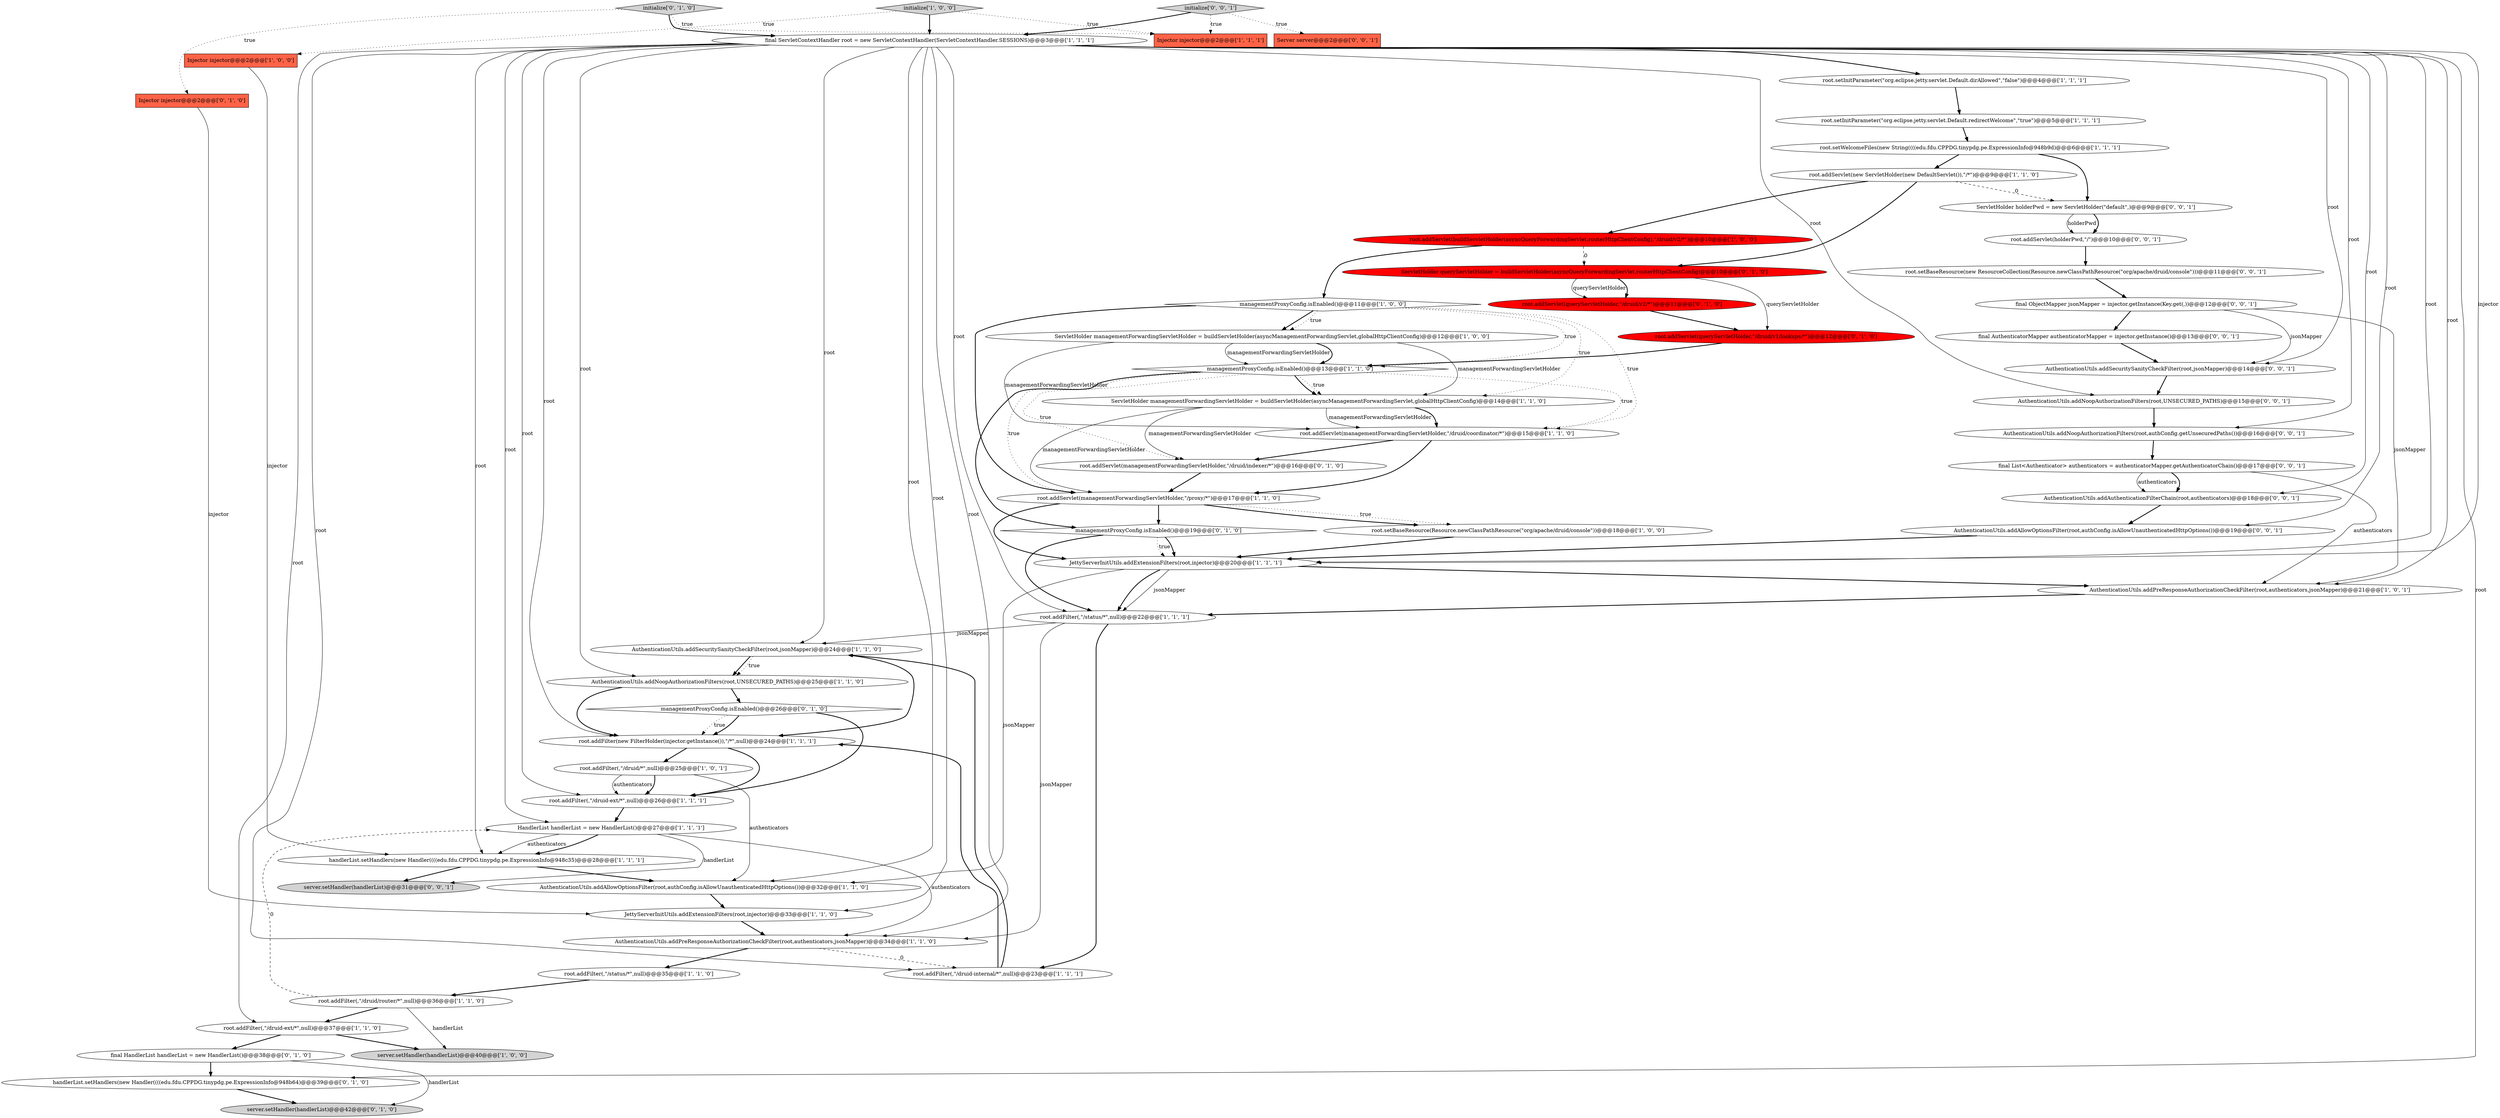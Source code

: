 digraph {
21 [style = filled, label = "root.setInitParameter(\"org.eclipse.jetty.servlet.Default.dirAllowed\",\"false\")@@@4@@@['1', '1', '1']", fillcolor = white, shape = ellipse image = "AAA0AAABBB1BBB"];
0 [style = filled, label = "AuthenticationUtils.addNoopAuthorizationFilters(root,UNSECURED_PATHS)@@@25@@@['1', '1', '0']", fillcolor = white, shape = ellipse image = "AAA0AAABBB1BBB"];
5 [style = filled, label = "root.setInitParameter(\"org.eclipse.jetty.servlet.Default.redirectWelcome\",\"true\")@@@5@@@['1', '1', '1']", fillcolor = white, shape = ellipse image = "AAA0AAABBB1BBB"];
2 [style = filled, label = "root.addServlet(new ServletHolder(new DefaultServlet()),\"/*\")@@@9@@@['1', '1', '0']", fillcolor = white, shape = ellipse image = "AAA0AAABBB1BBB"];
17 [style = filled, label = "managementProxyConfig.isEnabled()@@@13@@@['1', '1', '0']", fillcolor = white, shape = diamond image = "AAA0AAABBB1BBB"];
36 [style = filled, label = "root.addServlet(managementForwardingServletHolder,\"/druid/indexer/*\")@@@16@@@['0', '1', '0']", fillcolor = white, shape = ellipse image = "AAA0AAABBB2BBB"];
35 [style = filled, label = "Injector injector@@@2@@@['0', '1', '0']", fillcolor = tomato, shape = box image = "AAA0AAABBB2BBB"];
51 [style = filled, label = "ServletHolder holderPwd = new ServletHolder(\"default\",)@@@9@@@['0', '0', '1']", fillcolor = white, shape = ellipse image = "AAA0AAABBB3BBB"];
33 [style = filled, label = "root.addFilter(new FilterHolder(injector.getInstance()),\"/*\",null)@@@24@@@['1', '1', '1']", fillcolor = white, shape = ellipse image = "AAA0AAABBB1BBB"];
27 [style = filled, label = "root.addServlet(buildServletHolder(asyncQueryForwardingServlet,routerHttpClientConfig),\"/druid/v2/*\")@@@10@@@['1', '0', '0']", fillcolor = red, shape = ellipse image = "AAA1AAABBB1BBB"];
53 [style = filled, label = "final List<Authenticator> authenticators = authenticatorMapper.getAuthenticatorChain()@@@17@@@['0', '0', '1']", fillcolor = white, shape = ellipse image = "AAA0AAABBB3BBB"];
47 [style = filled, label = "AuthenticationUtils.addNoopAuthorizationFilters(root,authConfig.getUnsecuredPaths())@@@16@@@['0', '0', '1']", fillcolor = white, shape = ellipse image = "AAA0AAABBB3BBB"];
54 [style = filled, label = "AuthenticationUtils.addAuthenticationFilterChain(root,authenticators)@@@18@@@['0', '0', '1']", fillcolor = white, shape = ellipse image = "AAA0AAABBB3BBB"];
42 [style = filled, label = "handlerList.setHandlers(new Handler((((edu.fdu.CPPDG.tinypdg.pe.ExpressionInfo@948b64)@@@39@@@['0', '1', '0']", fillcolor = white, shape = ellipse image = "AAA0AAABBB2BBB"];
39 [style = filled, label = "final HandlerList handlerList = new HandlerList()@@@38@@@['0', '1', '0']", fillcolor = white, shape = ellipse image = "AAA0AAABBB2BBB"];
56 [style = filled, label = "AuthenticationUtils.addNoopAuthorizationFilters(root,UNSECURED_PATHS)@@@15@@@['0', '0', '1']", fillcolor = white, shape = ellipse image = "AAA0AAABBB3BBB"];
24 [style = filled, label = "Injector injector@@@2@@@['1', '1', '1']", fillcolor = tomato, shape = box image = "AAA0AAABBB1BBB"];
55 [style = filled, label = "server.setHandler(handlerList)@@@31@@@['0', '0', '1']", fillcolor = lightgray, shape = ellipse image = "AAA0AAABBB3BBB"];
38 [style = filled, label = "managementProxyConfig.isEnabled()@@@19@@@['0', '1', '0']", fillcolor = white, shape = diamond image = "AAA0AAABBB2BBB"];
31 [style = filled, label = "ServletHolder managementForwardingServletHolder = buildServletHolder(asyncManagementForwardingServlet,globalHttpClientConfig)@@@12@@@['1', '0', '0']", fillcolor = white, shape = ellipse image = "AAA0AAABBB1BBB"];
8 [style = filled, label = "root.addServlet(managementForwardingServletHolder,\"/druid/coordinator/*\")@@@15@@@['1', '1', '0']", fillcolor = white, shape = ellipse image = "AAA0AAABBB1BBB"];
45 [style = filled, label = "final ObjectMapper jsonMapper = injector.getInstance(Key.get(,))@@@12@@@['0', '0', '1']", fillcolor = white, shape = ellipse image = "AAA0AAABBB3BBB"];
16 [style = filled, label = "server.setHandler(handlerList)@@@40@@@['1', '0', '0']", fillcolor = lightgray, shape = ellipse image = "AAA0AAABBB1BBB"];
25 [style = filled, label = "root.addServlet(managementForwardingServletHolder,\"/proxy/*\")@@@17@@@['1', '1', '0']", fillcolor = white, shape = ellipse image = "AAA0AAABBB1BBB"];
9 [style = filled, label = "final ServletContextHandler root = new ServletContextHandler(ServletContextHandler.SESSIONS)@@@3@@@['1', '1', '1']", fillcolor = white, shape = ellipse image = "AAA0AAABBB1BBB"];
44 [style = filled, label = "managementProxyConfig.isEnabled()@@@26@@@['0', '1', '0']", fillcolor = white, shape = diamond image = "AAA0AAABBB2BBB"];
23 [style = filled, label = "AuthenticationUtils.addPreResponseAuthorizationCheckFilter(root,authenticators,jsonMapper)@@@21@@@['1', '0', '1']", fillcolor = white, shape = ellipse image = "AAA0AAABBB1BBB"];
10 [style = filled, label = "AuthenticationUtils.addSecuritySanityCheckFilter(root,jsonMapper)@@@24@@@['1', '1', '0']", fillcolor = white, shape = ellipse image = "AAA0AAABBB1BBB"];
46 [style = filled, label = "AuthenticationUtils.addAllowOptionsFilter(root,authConfig.isAllowUnauthenticatedHttpOptions())@@@19@@@['0', '0', '1']", fillcolor = white, shape = ellipse image = "AAA0AAABBB3BBB"];
49 [style = filled, label = "Server server@@@2@@@['0', '0', '1']", fillcolor = tomato, shape = box image = "AAA0AAABBB3BBB"];
1 [style = filled, label = "handlerList.setHandlers(new Handler((((edu.fdu.CPPDG.tinypdg.pe.ExpressionInfo@948c35)@@@28@@@['1', '1', '1']", fillcolor = white, shape = ellipse image = "AAA0AAABBB1BBB"];
4 [style = filled, label = "JettyServerInitUtils.addExtensionFilters(root,injector)@@@33@@@['1', '1', '0']", fillcolor = white, shape = ellipse image = "AAA0AAABBB1BBB"];
12 [style = filled, label = "AuthenticationUtils.addPreResponseAuthorizationCheckFilter(root,authenticators,jsonMapper)@@@34@@@['1', '1', '0']", fillcolor = white, shape = ellipse image = "AAA0AAABBB1BBB"];
6 [style = filled, label = "root.addFilter(,\"/druid-ext/*\",null)@@@26@@@['1', '1', '1']", fillcolor = white, shape = ellipse image = "AAA0AAABBB1BBB"];
29 [style = filled, label = "root.addFilter(,\"/druid-ext/*\",null)@@@37@@@['1', '1', '0']", fillcolor = white, shape = ellipse image = "AAA0AAABBB1BBB"];
30 [style = filled, label = "root.addFilter(,\"/druid/router/*\",null)@@@36@@@['1', '1', '0']", fillcolor = white, shape = ellipse image = "AAA0AAABBB1BBB"];
32 [style = filled, label = "root.addFilter(,\"/status/*\",null)@@@35@@@['1', '1', '0']", fillcolor = white, shape = ellipse image = "AAA0AAABBB1BBB"];
11 [style = filled, label = "ServletHolder managementForwardingServletHolder = buildServletHolder(asyncManagementForwardingServlet,globalHttpClientConfig)@@@14@@@['1', '1', '0']", fillcolor = white, shape = ellipse image = "AAA0AAABBB1BBB"];
48 [style = filled, label = "initialize['0', '0', '1']", fillcolor = lightgray, shape = diamond image = "AAA0AAABBB3BBB"];
22 [style = filled, label = "initialize['1', '0', '0']", fillcolor = lightgray, shape = diamond image = "AAA0AAABBB1BBB"];
28 [style = filled, label = "HandlerList handlerList = new HandlerList()@@@27@@@['1', '1', '1']", fillcolor = white, shape = ellipse image = "AAA0AAABBB1BBB"];
58 [style = filled, label = "final AuthenticatorMapper authenticatorMapper = injector.getInstance()@@@13@@@['0', '0', '1']", fillcolor = white, shape = ellipse image = "AAA0AAABBB3BBB"];
14 [style = filled, label = "managementProxyConfig.isEnabled()@@@11@@@['1', '0', '0']", fillcolor = white, shape = diamond image = "AAA0AAABBB1BBB"];
15 [style = filled, label = "root.addFilter(,\"/druid/*\",null)@@@25@@@['1', '0', '1']", fillcolor = white, shape = ellipse image = "AAA0AAABBB1BBB"];
57 [style = filled, label = "AuthenticationUtils.addSecuritySanityCheckFilter(root,jsonMapper)@@@14@@@['0', '0', '1']", fillcolor = white, shape = ellipse image = "AAA0AAABBB3BBB"];
3 [style = filled, label = "root.addFilter(,\"/druid-internal/*\",null)@@@23@@@['1', '1', '1']", fillcolor = white, shape = ellipse image = "AAA0AAABBB1BBB"];
40 [style = filled, label = "server.setHandler(handlerList)@@@42@@@['0', '1', '0']", fillcolor = lightgray, shape = ellipse image = "AAA0AAABBB2BBB"];
20 [style = filled, label = "AuthenticationUtils.addAllowOptionsFilter(root,authConfig.isAllowUnauthenticatedHttpOptions())@@@32@@@['1', '1', '0']", fillcolor = white, shape = ellipse image = "AAA0AAABBB1BBB"];
19 [style = filled, label = "JettyServerInitUtils.addExtensionFilters(root,injector)@@@20@@@['1', '1', '1']", fillcolor = white, shape = ellipse image = "AAA0AAABBB1BBB"];
50 [style = filled, label = "root.addServlet(holderPwd,\"/\")@@@10@@@['0', '0', '1']", fillcolor = white, shape = ellipse image = "AAA0AAABBB3BBB"];
43 [style = filled, label = "root.addServlet(queryServletHolder,\"/druid/v1/lookups/*\")@@@12@@@['0', '1', '0']", fillcolor = red, shape = ellipse image = "AAA1AAABBB2BBB"];
7 [style = filled, label = "root.setWelcomeFiles(new String((((edu.fdu.CPPDG.tinypdg.pe.ExpressionInfo@948b9d)@@@6@@@['1', '1', '1']", fillcolor = white, shape = ellipse image = "AAA0AAABBB1BBB"];
34 [style = filled, label = "initialize['0', '1', '0']", fillcolor = lightgray, shape = diamond image = "AAA0AAABBB2BBB"];
52 [style = filled, label = "root.setBaseResource(new ResourceCollection(Resource.newClassPathResource(\"org/apache/druid/console\")))@@@11@@@['0', '0', '1']", fillcolor = white, shape = ellipse image = "AAA0AAABBB3BBB"];
13 [style = filled, label = "root.setBaseResource(Resource.newClassPathResource(\"org/apache/druid/console\"))@@@18@@@['1', '0', '0']", fillcolor = white, shape = ellipse image = "AAA0AAABBB1BBB"];
26 [style = filled, label = "root.addFilter(,\"/status/*\",null)@@@22@@@['1', '1', '1']", fillcolor = white, shape = ellipse image = "AAA0AAABBB1BBB"];
37 [style = filled, label = "ServletHolder queryServletHolder = buildServletHolder(asyncQueryForwardingServlet,routerHttpClientConfig)@@@10@@@['0', '1', '0']", fillcolor = red, shape = ellipse image = "AAA1AAABBB2BBB"];
41 [style = filled, label = "root.addServlet(queryServletHolder,\"/druid/v2/*\")@@@11@@@['0', '1', '0']", fillcolor = red, shape = ellipse image = "AAA1AAABBB2BBB"];
18 [style = filled, label = "Injector injector@@@2@@@['1', '0', '0']", fillcolor = tomato, shape = box image = "AAA0AAABBB1BBB"];
31->17 [style = solid, label="managementForwardingServletHolder"];
11->8 [style = solid, label="managementForwardingServletHolder"];
14->25 [style = bold, label=""];
34->9 [style = bold, label=""];
1->55 [style = bold, label=""];
35->4 [style = solid, label="injector"];
44->33 [style = dotted, label="true"];
38->19 [style = dotted, label="true"];
37->41 [style = solid, label="queryServletHolder"];
1->20 [style = bold, label=""];
9->20 [style = solid, label="root"];
26->10 [style = solid, label="jsonMapper"];
53->54 [style = bold, label=""];
48->24 [style = dotted, label="true"];
11->25 [style = solid, label="managementForwardingServletHolder"];
28->55 [style = solid, label="handlerList"];
30->29 [style = bold, label=""];
56->47 [style = bold, label=""];
17->38 [style = bold, label=""];
17->8 [style = dotted, label="true"];
8->36 [style = bold, label=""];
45->23 [style = solid, label="jsonMapper"];
51->50 [style = bold, label=""];
9->19 [style = solid, label="root"];
9->28 [style = solid, label="root"];
25->19 [style = bold, label=""];
9->21 [style = bold, label=""];
37->43 [style = solid, label="queryServletHolder"];
14->11 [style = dotted, label="true"];
9->12 [style = solid, label="root"];
31->11 [style = solid, label="managementForwardingServletHolder"];
38->26 [style = bold, label=""];
9->29 [style = solid, label="root"];
9->26 [style = solid, label="root"];
28->12 [style = solid, label="authenticators"];
9->57 [style = solid, label="root"];
47->53 [style = bold, label=""];
9->10 [style = solid, label="root"];
30->28 [style = dashed, label="0"];
33->15 [style = bold, label=""];
29->39 [style = bold, label=""];
54->46 [style = bold, label=""];
22->9 [style = bold, label=""];
53->54 [style = solid, label="authenticators"];
31->8 [style = solid, label="managementForwardingServletHolder"];
52->45 [style = bold, label=""];
3->33 [style = bold, label=""];
22->24 [style = dotted, label="true"];
42->40 [style = bold, label=""];
3->10 [style = bold, label=""];
9->56 [style = solid, label="root"];
19->26 [style = solid, label="jsonMapper"];
36->25 [style = bold, label=""];
28->1 [style = solid, label="authenticators"];
11->36 [style = solid, label="managementForwardingServletHolder"];
7->51 [style = bold, label=""];
9->46 [style = solid, label="root"];
9->4 [style = solid, label="root"];
7->2 [style = bold, label=""];
19->26 [style = bold, label=""];
10->0 [style = bold, label=""];
2->27 [style = bold, label=""];
5->7 [style = bold, label=""];
11->8 [style = bold, label=""];
10->0 [style = dotted, label="true"];
46->19 [style = bold, label=""];
0->44 [style = bold, label=""];
15->6 [style = solid, label="authenticators"];
39->42 [style = bold, label=""];
41->43 [style = bold, label=""];
29->16 [style = bold, label=""];
2->51 [style = dashed, label="0"];
9->6 [style = solid, label="root"];
25->38 [style = bold, label=""];
22->18 [style = dotted, label="true"];
51->50 [style = solid, label="holderPwd"];
34->24 [style = dotted, label="true"];
27->14 [style = bold, label=""];
26->3 [style = bold, label=""];
37->41 [style = bold, label=""];
44->33 [style = bold, label=""];
12->32 [style = bold, label=""];
9->42 [style = solid, label="root"];
58->57 [style = bold, label=""];
30->16 [style = solid, label="handlerList"];
25->13 [style = dotted, label="true"];
9->33 [style = solid, label="root"];
32->30 [style = bold, label=""];
38->19 [style = bold, label=""];
27->37 [style = dashed, label="0"];
45->58 [style = bold, label=""];
21->5 [style = bold, label=""];
43->17 [style = bold, label=""];
14->17 [style = dotted, label="true"];
13->19 [style = bold, label=""];
17->25 [style = dotted, label="true"];
24->19 [style = solid, label="injector"];
34->35 [style = dotted, label="true"];
15->20 [style = solid, label="authenticators"];
14->31 [style = bold, label=""];
14->8 [style = dotted, label="true"];
4->12 [style = bold, label=""];
53->23 [style = solid, label="authenticators"];
10->33 [style = bold, label=""];
17->36 [style = dotted, label="true"];
31->17 [style = bold, label=""];
9->23 [style = solid, label="root"];
45->57 [style = solid, label="jsonMapper"];
17->11 [style = dotted, label="true"];
12->3 [style = dashed, label="0"];
44->6 [style = bold, label=""];
9->1 [style = solid, label="root"];
25->13 [style = bold, label=""];
18->1 [style = solid, label="injector"];
33->6 [style = bold, label=""];
9->3 [style = solid, label="root"];
23->26 [style = bold, label=""];
48->9 [style = bold, label=""];
15->6 [style = bold, label=""];
28->1 [style = bold, label=""];
39->40 [style = solid, label="handlerList"];
9->54 [style = solid, label="root"];
50->52 [style = bold, label=""];
48->49 [style = dotted, label="true"];
9->0 [style = solid, label="root"];
20->4 [style = bold, label=""];
57->56 [style = bold, label=""];
9->47 [style = solid, label="root"];
0->33 [style = bold, label=""];
19->20 [style = solid, label="jsonMapper"];
19->23 [style = bold, label=""];
14->31 [style = dotted, label="true"];
2->37 [style = bold, label=""];
8->25 [style = bold, label=""];
26->12 [style = solid, label="jsonMapper"];
6->28 [style = bold, label=""];
17->11 [style = bold, label=""];
}
